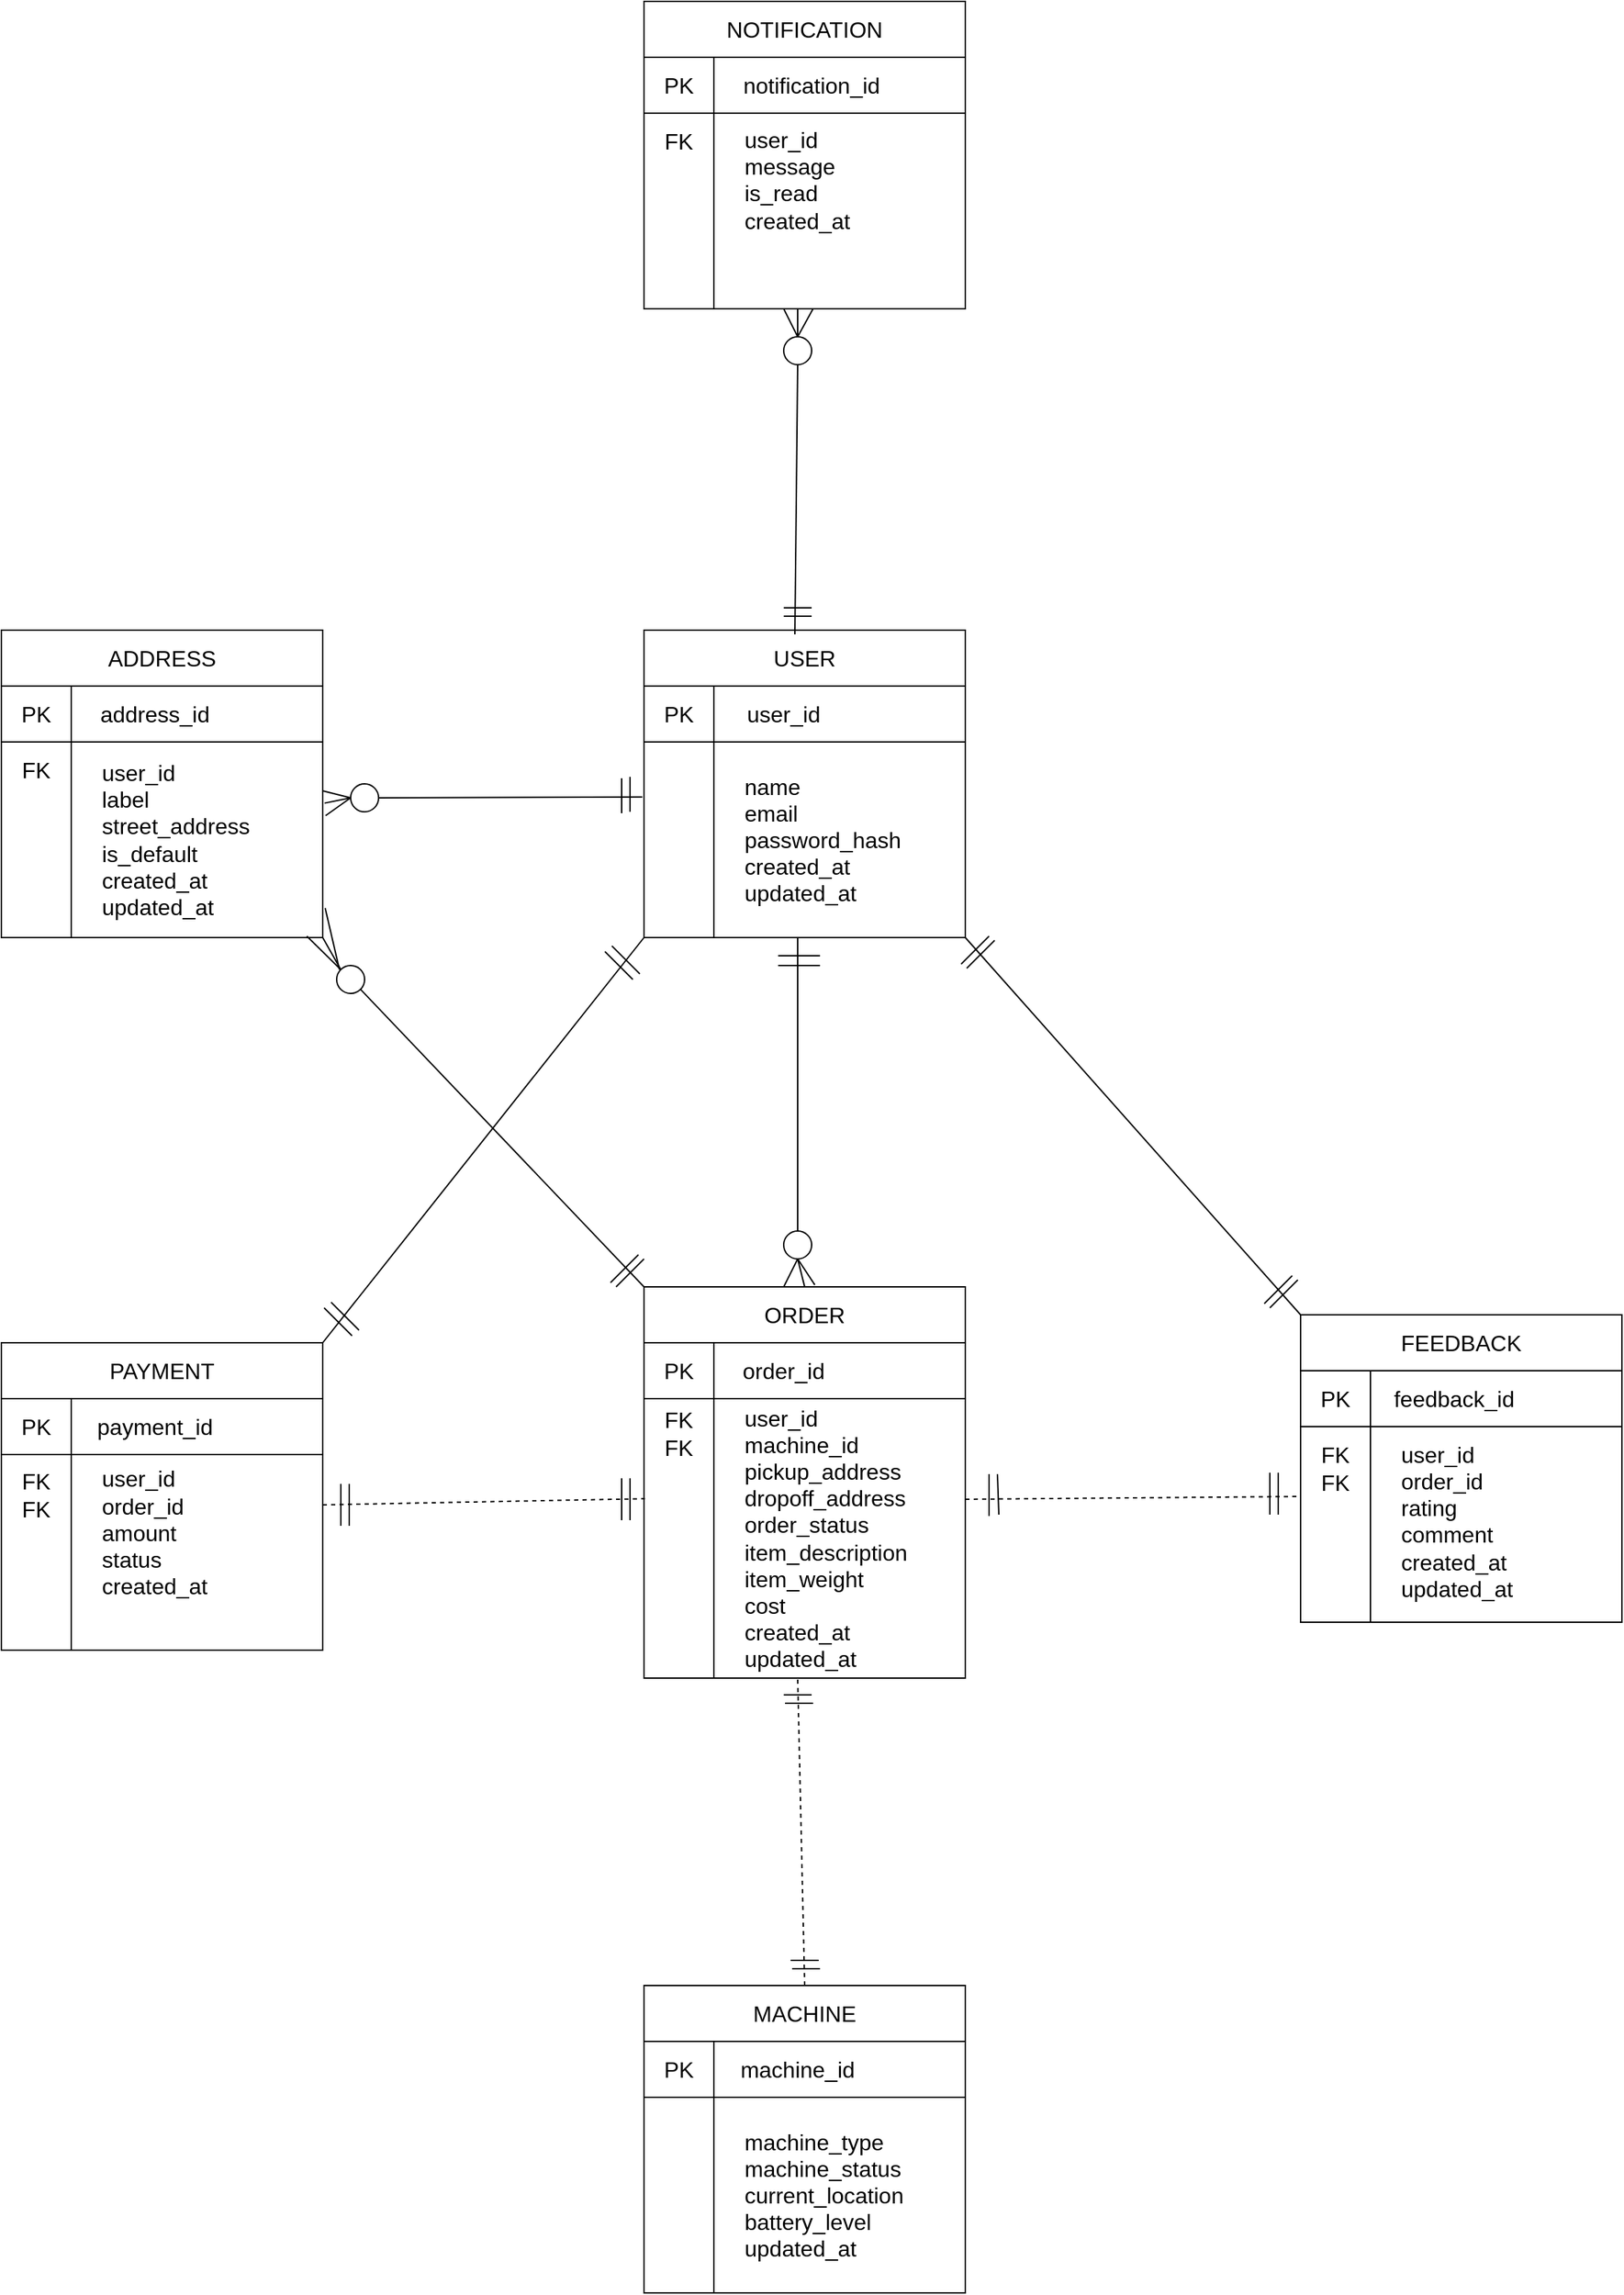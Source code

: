 <mxfile version="27.1.6">
  <diagram name="Page-1" id="q1ctMrB3MQEdgapWwK5I">
    <mxGraphModel dx="1759" dy="1870" grid="1" gridSize="10" guides="1" tooltips="1" connect="1" arrows="1" fold="1" page="1" pageScale="1" pageWidth="850" pageHeight="1100" math="0" shadow="0">
      <root>
        <mxCell id="0" />
        <mxCell id="1" parent="0" />
        <mxCell id="0UwFy1Bwz0Mm4Jx-iPy9-14" value="" style="shape=internalStorage;whiteSpace=wrap;html=1;backgroundOutline=1;dx=50;dy=40;" vertex="1" parent="1">
          <mxGeometry x="370" y="360" width="230" height="180" as="geometry" />
        </mxCell>
        <mxCell id="0UwFy1Bwz0Mm4Jx-iPy9-15" value="&lt;font style=&quot;font-size: 16px;&quot;&gt;PK&lt;/font&gt;" style="text;html=1;align=center;verticalAlign=middle;whiteSpace=wrap;rounded=0;" vertex="1" parent="1">
          <mxGeometry x="370" y="360" width="50" height="40" as="geometry" />
        </mxCell>
        <mxCell id="0UwFy1Bwz0Mm4Jx-iPy9-16" value="&lt;font style=&quot;font-size: 16px;&quot;&gt;user_id&lt;/font&gt;" style="text;html=1;align=center;verticalAlign=middle;whiteSpace=wrap;rounded=0;" vertex="1" parent="1">
          <mxGeometry x="420" y="360" width="100" height="40" as="geometry" />
        </mxCell>
        <mxCell id="0UwFy1Bwz0Mm4Jx-iPy9-17" value="&lt;div&gt;&lt;font style=&quot;font-size: 16px;&quot;&gt;name&lt;/font&gt;&lt;/div&gt;&lt;div&gt;&lt;font style=&quot;font-size: 16px;&quot;&gt;email&lt;/font&gt;&lt;/div&gt;&lt;div&gt;&lt;font style=&quot;font-size: 16px;&quot;&gt;password_hash&lt;/font&gt;&lt;/div&gt;&lt;div&gt;&lt;font style=&quot;font-size: 16px;&quot;&gt;created_at&lt;/font&gt;&lt;/div&gt;&lt;div&gt;&lt;font style=&quot;font-size: 16px;&quot;&gt;updated_at&lt;/font&gt;&lt;/div&gt;" style="text;html=1;align=left;verticalAlign=middle;whiteSpace=wrap;rounded=0;" vertex="1" parent="1">
          <mxGeometry x="440" y="400" width="160" height="140" as="geometry" />
        </mxCell>
        <mxCell id="0UwFy1Bwz0Mm4Jx-iPy9-18" value="" style="rounded=0;whiteSpace=wrap;html=1;" vertex="1" parent="1">
          <mxGeometry x="370" y="320" width="230" height="40" as="geometry" />
        </mxCell>
        <mxCell id="0UwFy1Bwz0Mm4Jx-iPy9-19" value="&lt;font style=&quot;font-size: 16px;&quot;&gt;USER&lt;/font&gt;" style="text;html=1;align=center;verticalAlign=middle;whiteSpace=wrap;rounded=0;" vertex="1" parent="1">
          <mxGeometry x="455" y="320" width="60" height="40" as="geometry" />
        </mxCell>
        <mxCell id="0UwFy1Bwz0Mm4Jx-iPy9-20" value="" style="shape=internalStorage;whiteSpace=wrap;html=1;backgroundOutline=1;dx=50;dy=40;" vertex="1" parent="1">
          <mxGeometry x="-90" y="360" width="230" height="180" as="geometry" />
        </mxCell>
        <mxCell id="0UwFy1Bwz0Mm4Jx-iPy9-21" value="&lt;font style=&quot;font-size: 16px;&quot;&gt;PK&lt;/font&gt;" style="text;html=1;align=center;verticalAlign=middle;whiteSpace=wrap;rounded=0;" vertex="1" parent="1">
          <mxGeometry x="-90" y="360" width="50" height="40" as="geometry" />
        </mxCell>
        <mxCell id="0UwFy1Bwz0Mm4Jx-iPy9-22" value="&lt;font style=&quot;font-size: 16px;&quot;&gt;address_id&lt;/font&gt;" style="text;html=1;align=center;verticalAlign=middle;whiteSpace=wrap;rounded=0;" vertex="1" parent="1">
          <mxGeometry x="-30" y="360" width="100" height="40" as="geometry" />
        </mxCell>
        <mxCell id="0UwFy1Bwz0Mm4Jx-iPy9-23" value="&lt;div&gt;&lt;font style=&quot;font-size: 16px;&quot;&gt;user_id&lt;/font&gt;&lt;/div&gt;&lt;div&gt;&lt;font style=&quot;font-size: 16px;&quot;&gt;label&lt;/font&gt;&lt;/div&gt;&lt;div&gt;&lt;font style=&quot;font-size: 16px;&quot;&gt;street_address&lt;/font&gt;&lt;/div&gt;&lt;div&gt;&lt;font style=&quot;font-size: 16px;&quot;&gt;is_default&lt;/font&gt;&lt;/div&gt;&lt;div&gt;&lt;font style=&quot;font-size: 16px;&quot;&gt;created_at&lt;/font&gt;&lt;/div&gt;&lt;div&gt;&lt;font style=&quot;font-size: 16px;&quot;&gt;updated_at&lt;/font&gt;&lt;/div&gt;" style="text;html=1;align=left;verticalAlign=middle;whiteSpace=wrap;rounded=0;" vertex="1" parent="1">
          <mxGeometry x="-20" y="400" width="160" height="140" as="geometry" />
        </mxCell>
        <mxCell id="0UwFy1Bwz0Mm4Jx-iPy9-24" value="" style="rounded=0;whiteSpace=wrap;html=1;" vertex="1" parent="1">
          <mxGeometry x="-90" y="320" width="230" height="40" as="geometry" />
        </mxCell>
        <mxCell id="0UwFy1Bwz0Mm4Jx-iPy9-25" value="&lt;font style=&quot;font-size: 16px;&quot;&gt;ADDRESS&lt;/font&gt;" style="text;html=1;align=center;verticalAlign=middle;whiteSpace=wrap;rounded=0;" vertex="1" parent="1">
          <mxGeometry x="-90" y="320" width="230" height="40" as="geometry" />
        </mxCell>
        <mxCell id="0UwFy1Bwz0Mm4Jx-iPy9-26" value="&lt;font style=&quot;font-size: 16px;&quot;&gt;FK&lt;/font&gt;" style="text;html=1;align=center;verticalAlign=middle;whiteSpace=wrap;rounded=0;" vertex="1" parent="1">
          <mxGeometry x="-90" y="400" width="50" height="40" as="geometry" />
        </mxCell>
        <mxCell id="0UwFy1Bwz0Mm4Jx-iPy9-27" value="" style="shape=internalStorage;whiteSpace=wrap;html=1;backgroundOutline=1;dx=50;dy=40;" vertex="1" parent="1">
          <mxGeometry x="370" y="1330" width="230" height="180" as="geometry" />
        </mxCell>
        <mxCell id="0UwFy1Bwz0Mm4Jx-iPy9-28" value="&lt;font style=&quot;font-size: 16px;&quot;&gt;PK&lt;/font&gt;" style="text;html=1;align=center;verticalAlign=middle;whiteSpace=wrap;rounded=0;" vertex="1" parent="1">
          <mxGeometry x="370" y="1330" width="50" height="40" as="geometry" />
        </mxCell>
        <mxCell id="0UwFy1Bwz0Mm4Jx-iPy9-29" value="&lt;font style=&quot;font-size: 16px;&quot;&gt;machine_id&lt;/font&gt;" style="text;html=1;align=center;verticalAlign=middle;whiteSpace=wrap;rounded=0;" vertex="1" parent="1">
          <mxGeometry x="420" y="1330" width="120" height="40" as="geometry" />
        </mxCell>
        <mxCell id="0UwFy1Bwz0Mm4Jx-iPy9-30" value="&lt;div&gt;&lt;font style=&quot;font-size: 16px;&quot;&gt;machine_type&lt;/font&gt;&lt;/div&gt;&lt;div&gt;&lt;font style=&quot;font-size: 16px;&quot;&gt;machine_status&lt;/font&gt;&lt;/div&gt;&lt;div&gt;&lt;font style=&quot;font-size: 16px;&quot;&gt;current_location&lt;/font&gt;&lt;/div&gt;&lt;div&gt;&lt;font style=&quot;font-size: 16px;&quot;&gt;battery_level&lt;/font&gt;&lt;/div&gt;&lt;div&gt;&lt;font style=&quot;font-size: 16px;&quot;&gt;updated_at&lt;/font&gt;&lt;/div&gt;" style="text;html=1;align=left;verticalAlign=middle;whiteSpace=wrap;rounded=0;" vertex="1" parent="1">
          <mxGeometry x="440" y="1370" width="160" height="140" as="geometry" />
        </mxCell>
        <mxCell id="0UwFy1Bwz0Mm4Jx-iPy9-31" value="" style="rounded=0;whiteSpace=wrap;html=1;" vertex="1" parent="1">
          <mxGeometry x="370" y="1290" width="230" height="40" as="geometry" />
        </mxCell>
        <mxCell id="0UwFy1Bwz0Mm4Jx-iPy9-32" value="&lt;font style=&quot;font-size: 16px;&quot;&gt;MACHINE&lt;/font&gt;" style="text;html=1;align=center;verticalAlign=middle;whiteSpace=wrap;rounded=0;" vertex="1" parent="1">
          <mxGeometry x="455" y="1290" width="60" height="40" as="geometry" />
        </mxCell>
        <mxCell id="0UwFy1Bwz0Mm4Jx-iPy9-33" value="" style="shape=internalStorage;whiteSpace=wrap;html=1;backgroundOutline=1;dx=50;dy=40;" vertex="1" parent="1">
          <mxGeometry x="370" y="830" width="230" height="240" as="geometry" />
        </mxCell>
        <mxCell id="0UwFy1Bwz0Mm4Jx-iPy9-34" value="&lt;font style=&quot;font-size: 16px;&quot;&gt;PK&lt;/font&gt;" style="text;html=1;align=center;verticalAlign=middle;whiteSpace=wrap;rounded=0;" vertex="1" parent="1">
          <mxGeometry x="370" y="830" width="50" height="40" as="geometry" />
        </mxCell>
        <mxCell id="0UwFy1Bwz0Mm4Jx-iPy9-35" value="&lt;font style=&quot;font-size: 16px;&quot;&gt;order_id&lt;/font&gt;" style="text;html=1;align=center;verticalAlign=middle;whiteSpace=wrap;rounded=0;" vertex="1" parent="1">
          <mxGeometry x="420" y="830" width="100" height="40" as="geometry" />
        </mxCell>
        <mxCell id="0UwFy1Bwz0Mm4Jx-iPy9-36" value="&lt;div&gt;&lt;font style=&quot;font-size: 16px;&quot;&gt;user_id&lt;/font&gt;&lt;/div&gt;&lt;div&gt;&lt;font style=&quot;font-size: 16px;&quot;&gt;machine_id&lt;/font&gt;&lt;/div&gt;&lt;div&gt;&lt;font style=&quot;font-size: 16px;&quot;&gt;pickup_address&lt;/font&gt;&lt;/div&gt;&lt;div&gt;&lt;font style=&quot;font-size: 16px;&quot;&gt;dropoff_address&lt;/font&gt;&lt;/div&gt;&lt;div&gt;&lt;font style=&quot;font-size: 16px;&quot;&gt;order_status&lt;/font&gt;&lt;/div&gt;&lt;div&gt;&lt;font style=&quot;font-size: 16px;&quot;&gt;item_description&lt;/font&gt;&lt;/div&gt;&lt;div&gt;&lt;font style=&quot;font-size: 16px;&quot;&gt;item_weight&lt;/font&gt;&lt;/div&gt;&lt;div&gt;&lt;font style=&quot;font-size: 16px;&quot;&gt;cost&lt;/font&gt;&lt;/div&gt;&lt;div&gt;&lt;font style=&quot;font-size: 16px;&quot;&gt;created_at&lt;/font&gt;&lt;/div&gt;&lt;div&gt;&lt;font style=&quot;font-size: 16px;&quot;&gt;updated_at&lt;/font&gt;&lt;/div&gt;" style="text;html=1;align=left;verticalAlign=middle;whiteSpace=wrap;rounded=0;" vertex="1" parent="1">
          <mxGeometry x="440" y="900" width="160" height="140" as="geometry" />
        </mxCell>
        <mxCell id="0UwFy1Bwz0Mm4Jx-iPy9-37" value="" style="rounded=0;whiteSpace=wrap;html=1;" vertex="1" parent="1">
          <mxGeometry x="370" y="790" width="230" height="40" as="geometry" />
        </mxCell>
        <mxCell id="0UwFy1Bwz0Mm4Jx-iPy9-38" value="&lt;font style=&quot;font-size: 16px;&quot;&gt;ORDER&lt;/font&gt;" style="text;html=1;align=center;verticalAlign=middle;whiteSpace=wrap;rounded=0;" vertex="1" parent="1">
          <mxGeometry x="455" y="790" width="60" height="40" as="geometry" />
        </mxCell>
        <mxCell id="0UwFy1Bwz0Mm4Jx-iPy9-39" value="&lt;div&gt;&lt;font style=&quot;font-size: 16px;&quot;&gt;FK&lt;/font&gt;&lt;/div&gt;&lt;div&gt;&lt;font style=&quot;font-size: 16px;&quot;&gt;FK&lt;/font&gt;&lt;/div&gt;" style="text;html=1;align=center;verticalAlign=middle;whiteSpace=wrap;rounded=0;" vertex="1" parent="1">
          <mxGeometry x="370" y="875" width="50" height="40" as="geometry" />
        </mxCell>
        <mxCell id="0UwFy1Bwz0Mm4Jx-iPy9-40" value="" style="shape=internalStorage;whiteSpace=wrap;html=1;backgroundOutline=1;dx=50;dy=40;" vertex="1" parent="1">
          <mxGeometry x="-90" y="870" width="230" height="180" as="geometry" />
        </mxCell>
        <mxCell id="0UwFy1Bwz0Mm4Jx-iPy9-41" value="&lt;font style=&quot;font-size: 16px;&quot;&gt;PK&lt;/font&gt;" style="text;html=1;align=center;verticalAlign=middle;whiteSpace=wrap;rounded=0;" vertex="1" parent="1">
          <mxGeometry x="-90" y="870" width="50" height="40" as="geometry" />
        </mxCell>
        <mxCell id="0UwFy1Bwz0Mm4Jx-iPy9-42" value="&lt;font style=&quot;font-size: 16px;&quot;&gt;payment_id&lt;/font&gt;" style="text;html=1;align=center;verticalAlign=middle;whiteSpace=wrap;rounded=0;" vertex="1" parent="1">
          <mxGeometry x="-30" y="870" width="100" height="40" as="geometry" />
        </mxCell>
        <mxCell id="0UwFy1Bwz0Mm4Jx-iPy9-43" value="&lt;div&gt;&lt;font style=&quot;font-size: 16px;&quot;&gt;user_id&lt;/font&gt;&lt;/div&gt;&lt;div&gt;&lt;font style=&quot;font-size: 16px;&quot;&gt;order_id&lt;/font&gt;&lt;/div&gt;&lt;div&gt;&lt;font style=&quot;font-size: 16px;&quot;&gt;amount&lt;/font&gt;&lt;/div&gt;&lt;div&gt;&lt;font style=&quot;font-size: 16px;&quot;&gt;status&lt;/font&gt;&lt;/div&gt;&lt;div&gt;&lt;font style=&quot;font-size: 16px;&quot;&gt;created_at&lt;/font&gt;&lt;/div&gt;&lt;div&gt;&lt;br&gt;&lt;/div&gt;" style="text;html=1;align=left;verticalAlign=middle;whiteSpace=wrap;rounded=0;" vertex="1" parent="1">
          <mxGeometry x="-20" y="910" width="160" height="126" as="geometry" />
        </mxCell>
        <mxCell id="0UwFy1Bwz0Mm4Jx-iPy9-44" value="" style="rounded=0;whiteSpace=wrap;html=1;" vertex="1" parent="1">
          <mxGeometry x="-90" y="830" width="230" height="40" as="geometry" />
        </mxCell>
        <mxCell id="0UwFy1Bwz0Mm4Jx-iPy9-45" value="&lt;font style=&quot;font-size: 16px;&quot;&gt;PAYMENT&lt;/font&gt;" style="text;html=1;align=center;verticalAlign=middle;whiteSpace=wrap;rounded=0;" vertex="1" parent="1">
          <mxGeometry x="-90" y="830" width="230" height="40" as="geometry" />
        </mxCell>
        <mxCell id="0UwFy1Bwz0Mm4Jx-iPy9-46" value="&lt;div&gt;&lt;font style=&quot;font-size: 16px;&quot;&gt;FK&lt;/font&gt;&lt;/div&gt;&lt;div&gt;&lt;font style=&quot;font-size: 16px;&quot;&gt;FK&lt;/font&gt;&lt;/div&gt;" style="text;html=1;align=center;verticalAlign=middle;whiteSpace=wrap;rounded=0;" vertex="1" parent="1">
          <mxGeometry x="-90" y="919" width="50" height="40" as="geometry" />
        </mxCell>
        <mxCell id="0UwFy1Bwz0Mm4Jx-iPy9-47" value="" style="shape=internalStorage;whiteSpace=wrap;html=1;backgroundOutline=1;dx=50;dy=40;" vertex="1" parent="1">
          <mxGeometry x="840" y="850" width="230" height="180" as="geometry" />
        </mxCell>
        <mxCell id="0UwFy1Bwz0Mm4Jx-iPy9-48" value="&lt;font style=&quot;font-size: 16px;&quot;&gt;PK&lt;/font&gt;" style="text;html=1;align=center;verticalAlign=middle;whiteSpace=wrap;rounded=0;" vertex="1" parent="1">
          <mxGeometry x="840" y="850" width="50" height="40" as="geometry" />
        </mxCell>
        <mxCell id="0UwFy1Bwz0Mm4Jx-iPy9-49" value="&lt;font style=&quot;font-size: 16px;&quot;&gt;feedback_id&lt;/font&gt;" style="text;html=1;align=center;verticalAlign=middle;whiteSpace=wrap;rounded=0;" vertex="1" parent="1">
          <mxGeometry x="900" y="850" width="100" height="40" as="geometry" />
        </mxCell>
        <mxCell id="0UwFy1Bwz0Mm4Jx-iPy9-50" value="&lt;div&gt;&lt;font style=&quot;font-size: 16px;&quot;&gt;user_id&lt;/font&gt;&lt;/div&gt;&lt;div&gt;&lt;font style=&quot;font-size: 16px;&quot;&gt;order_id&lt;/font&gt;&lt;/div&gt;&lt;div&gt;&lt;font style=&quot;font-size: 16px;&quot;&gt;rating&lt;/font&gt;&lt;/div&gt;&lt;div&gt;&lt;font style=&quot;font-size: 16px;&quot;&gt;comment&lt;/font&gt;&lt;/div&gt;&lt;div&gt;&lt;font style=&quot;font-size: 16px;&quot;&gt;created_at&lt;/font&gt;&lt;/div&gt;&lt;div&gt;&lt;font style=&quot;font-size: 16px;&quot;&gt;updated_at&lt;/font&gt;&lt;/div&gt;&lt;div&gt;&lt;br&gt;&lt;/div&gt;" style="text;html=1;align=left;verticalAlign=middle;whiteSpace=wrap;rounded=0;" vertex="1" parent="1">
          <mxGeometry x="910" y="900" width="160" height="130" as="geometry" />
        </mxCell>
        <mxCell id="0UwFy1Bwz0Mm4Jx-iPy9-51" value="" style="rounded=0;whiteSpace=wrap;html=1;" vertex="1" parent="1">
          <mxGeometry x="840" y="810" width="230" height="40" as="geometry" />
        </mxCell>
        <mxCell id="0UwFy1Bwz0Mm4Jx-iPy9-52" value="&lt;font style=&quot;font-size: 16px;&quot;&gt;FEEDBACK&lt;/font&gt;" style="text;html=1;align=center;verticalAlign=middle;whiteSpace=wrap;rounded=0;" vertex="1" parent="1">
          <mxGeometry x="840" y="810" width="230" height="40" as="geometry" />
        </mxCell>
        <mxCell id="0UwFy1Bwz0Mm4Jx-iPy9-53" value="&lt;div&gt;&lt;font style=&quot;font-size: 16px;&quot;&gt;FK&lt;/font&gt;&lt;/div&gt;&lt;div&gt;&lt;font style=&quot;font-size: 16px;&quot;&gt;FK&lt;/font&gt;&lt;/div&gt;" style="text;html=1;align=center;verticalAlign=middle;whiteSpace=wrap;rounded=0;" vertex="1" parent="1">
          <mxGeometry x="840" y="900" width="50" height="40" as="geometry" />
        </mxCell>
        <mxCell id="0UwFy1Bwz0Mm4Jx-iPy9-54" value="" style="shape=internalStorage;whiteSpace=wrap;html=1;backgroundOutline=1;dx=50;dy=40;" vertex="1" parent="1">
          <mxGeometry x="370" y="-90" width="230" height="180" as="geometry" />
        </mxCell>
        <mxCell id="0UwFy1Bwz0Mm4Jx-iPy9-55" value="&lt;font style=&quot;font-size: 16px;&quot;&gt;PK&lt;/font&gt;" style="text;html=1;align=center;verticalAlign=middle;whiteSpace=wrap;rounded=0;" vertex="1" parent="1">
          <mxGeometry x="370" y="-90" width="50" height="40" as="geometry" />
        </mxCell>
        <mxCell id="0UwFy1Bwz0Mm4Jx-iPy9-56" value="&lt;font style=&quot;font-size: 16px;&quot;&gt;notification_id&lt;/font&gt;" style="text;html=1;align=center;verticalAlign=middle;whiteSpace=wrap;rounded=0;" vertex="1" parent="1">
          <mxGeometry x="445" y="-90" width="90" height="40" as="geometry" />
        </mxCell>
        <mxCell id="0UwFy1Bwz0Mm4Jx-iPy9-57" value="&lt;div&gt;&lt;font style=&quot;font-size: 16px;&quot;&gt;user_id&lt;/font&gt;&lt;/div&gt;&lt;div&gt;&lt;font style=&quot;font-size: 16px;&quot;&gt;message&lt;/font&gt;&lt;/div&gt;&lt;div&gt;&lt;font style=&quot;font-size: 16px;&quot;&gt;is_read&lt;/font&gt;&lt;/div&gt;&lt;div&gt;&lt;font style=&quot;font-size: 16px;&quot;&gt;created_at&lt;/font&gt;&lt;/div&gt;&lt;div&gt;&lt;br&gt;&lt;/div&gt;" style="text;html=1;align=left;verticalAlign=middle;whiteSpace=wrap;rounded=0;" vertex="1" parent="1">
          <mxGeometry x="440" y="-65" width="160" height="140" as="geometry" />
        </mxCell>
        <mxCell id="0UwFy1Bwz0Mm4Jx-iPy9-58" value="" style="rounded=0;whiteSpace=wrap;html=1;" vertex="1" parent="1">
          <mxGeometry x="370" y="-130" width="230" height="40" as="geometry" />
        </mxCell>
        <mxCell id="0UwFy1Bwz0Mm4Jx-iPy9-59" value="&lt;font style=&quot;font-size: 16px;&quot;&gt;NOTIFICATION&lt;/font&gt;" style="text;html=1;align=center;verticalAlign=middle;whiteSpace=wrap;rounded=0;" vertex="1" parent="1">
          <mxGeometry x="370" y="-130" width="230" height="40" as="geometry" />
        </mxCell>
        <mxCell id="0UwFy1Bwz0Mm4Jx-iPy9-60" value="&lt;font style=&quot;font-size: 16px;&quot;&gt;FK&lt;/font&gt;" style="text;html=1;align=center;verticalAlign=middle;whiteSpace=wrap;rounded=0;" vertex="1" parent="1">
          <mxGeometry x="370" y="-50" width="50" height="40" as="geometry" />
        </mxCell>
        <mxCell id="0UwFy1Bwz0Mm4Jx-iPy9-61" value="" style="ellipse;whiteSpace=wrap;html=1;aspect=fixed;" vertex="1" parent="1">
          <mxGeometry x="470" y="110" width="20" height="20" as="geometry" />
        </mxCell>
        <mxCell id="0UwFy1Bwz0Mm4Jx-iPy9-63" value="" style="endArrow=none;html=1;rounded=0;exitX=0.5;exitY=0;exitDx=0;exitDy=0;" edge="1" parent="1" source="0UwFy1Bwz0Mm4Jx-iPy9-61">
          <mxGeometry width="50" height="50" relative="1" as="geometry">
            <mxPoint x="430" y="140" as="sourcePoint" />
            <mxPoint x="480" y="90" as="targetPoint" />
          </mxGeometry>
        </mxCell>
        <mxCell id="0UwFy1Bwz0Mm4Jx-iPy9-64" value="" style="endArrow=none;html=1;rounded=0;exitX=0.5;exitY=0;exitDx=0;exitDy=0;" edge="1" parent="1" source="0UwFy1Bwz0Mm4Jx-iPy9-61">
          <mxGeometry width="50" height="50" relative="1" as="geometry">
            <mxPoint x="491" y="110" as="sourcePoint" />
            <mxPoint x="491" y="90" as="targetPoint" />
          </mxGeometry>
        </mxCell>
        <mxCell id="0UwFy1Bwz0Mm4Jx-iPy9-65" value="" style="endArrow=none;html=1;rounded=0;exitX=0.5;exitY=0;exitDx=0;exitDy=0;entryX=0.5;entryY=0;entryDx=0;entryDy=0;" edge="1" parent="1" target="0UwFy1Bwz0Mm4Jx-iPy9-61">
          <mxGeometry width="50" height="50" relative="1" as="geometry">
            <mxPoint x="470" y="90" as="sourcePoint" />
            <mxPoint x="459" y="110" as="targetPoint" />
          </mxGeometry>
        </mxCell>
        <mxCell id="0UwFy1Bwz0Mm4Jx-iPy9-66" value="" style="endArrow=none;html=1;rounded=0;" edge="1" parent="1">
          <mxGeometry width="50" height="50" relative="1" as="geometry">
            <mxPoint x="478" y="323" as="sourcePoint" />
            <mxPoint x="480" y="130" as="targetPoint" />
          </mxGeometry>
        </mxCell>
        <mxCell id="0UwFy1Bwz0Mm4Jx-iPy9-67" value="" style="endArrow=none;html=1;rounded=0;" edge="1" parent="1">
          <mxGeometry width="50" height="50" relative="1" as="geometry">
            <mxPoint x="470" y="310" as="sourcePoint" />
            <mxPoint x="490" y="310" as="targetPoint" />
            <Array as="points">
              <mxPoint x="490" y="310" />
            </Array>
          </mxGeometry>
        </mxCell>
        <mxCell id="0UwFy1Bwz0Mm4Jx-iPy9-68" value="" style="endArrow=none;html=1;rounded=0;" edge="1" parent="1">
          <mxGeometry width="50" height="50" relative="1" as="geometry">
            <mxPoint x="470" y="304" as="sourcePoint" />
            <mxPoint x="490" y="304" as="targetPoint" />
            <Array as="points">
              <mxPoint x="490" y="304" />
            </Array>
          </mxGeometry>
        </mxCell>
        <mxCell id="0UwFy1Bwz0Mm4Jx-iPy9-81" value="" style="ellipse;whiteSpace=wrap;html=1;aspect=fixed;" vertex="1" parent="1">
          <mxGeometry x="160" y="430" width="20" height="20" as="geometry" />
        </mxCell>
        <mxCell id="0UwFy1Bwz0Mm4Jx-iPy9-82" value="" style="endArrow=none;html=1;rounded=0;entryX=-0.005;entryY=0.441;entryDx=0;entryDy=0;entryPerimeter=0;" edge="1" parent="1" target="0UwFy1Bwz0Mm4Jx-iPy9-14">
          <mxGeometry width="50" height="50" relative="1" as="geometry">
            <mxPoint x="180" y="440" as="sourcePoint" />
            <mxPoint x="230" y="390" as="targetPoint" />
          </mxGeometry>
        </mxCell>
        <mxCell id="0UwFy1Bwz0Mm4Jx-iPy9-83" value="" style="endArrow=none;html=1;rounded=0;exitX=1;exitY=0.25;exitDx=0;exitDy=0;" edge="1" parent="1" source="0UwFy1Bwz0Mm4Jx-iPy9-23">
          <mxGeometry width="50" height="50" relative="1" as="geometry">
            <mxPoint x="110" y="490" as="sourcePoint" />
            <mxPoint x="160" y="440" as="targetPoint" />
          </mxGeometry>
        </mxCell>
        <mxCell id="0UwFy1Bwz0Mm4Jx-iPy9-84" value="" style="endArrow=none;html=1;rounded=0;exitX=1.008;exitY=0.313;exitDx=0;exitDy=0;exitPerimeter=0;" edge="1" parent="1" source="0UwFy1Bwz0Mm4Jx-iPy9-23">
          <mxGeometry width="50" height="50" relative="1" as="geometry">
            <mxPoint x="110" y="490" as="sourcePoint" />
            <mxPoint x="160" y="440" as="targetPoint" />
          </mxGeometry>
        </mxCell>
        <mxCell id="0UwFy1Bwz0Mm4Jx-iPy9-85" value="" style="endArrow=none;html=1;rounded=0;exitX=1.013;exitY=0.377;exitDx=0;exitDy=0;exitPerimeter=0;" edge="1" parent="1" source="0UwFy1Bwz0Mm4Jx-iPy9-23">
          <mxGeometry width="50" height="50" relative="1" as="geometry">
            <mxPoint x="110" y="490" as="sourcePoint" />
            <mxPoint x="160" y="440" as="targetPoint" />
          </mxGeometry>
        </mxCell>
        <mxCell id="0UwFy1Bwz0Mm4Jx-iPy9-86" value="" style="endArrow=none;html=1;rounded=0;" edge="1" parent="1">
          <mxGeometry width="50" height="50" relative="1" as="geometry">
            <mxPoint x="360" y="450" as="sourcePoint" />
            <mxPoint x="360" y="425" as="targetPoint" />
          </mxGeometry>
        </mxCell>
        <mxCell id="0UwFy1Bwz0Mm4Jx-iPy9-87" value="" style="endArrow=none;html=1;rounded=0;" edge="1" parent="1">
          <mxGeometry width="50" height="50" relative="1" as="geometry">
            <mxPoint x="354" y="451" as="sourcePoint" />
            <mxPoint x="354" y="426" as="targetPoint" />
          </mxGeometry>
        </mxCell>
        <mxCell id="0UwFy1Bwz0Mm4Jx-iPy9-88" value="" style="ellipse;whiteSpace=wrap;html=1;aspect=fixed;" vertex="1" parent="1">
          <mxGeometry x="470" y="750" width="20" height="20" as="geometry" />
        </mxCell>
        <mxCell id="0UwFy1Bwz0Mm4Jx-iPy9-89" value="" style="endArrow=none;html=1;rounded=0;" edge="1" parent="1">
          <mxGeometry width="50" height="50" relative="1" as="geometry">
            <mxPoint x="470" y="790" as="sourcePoint" />
            <mxPoint x="480" y="770" as="targetPoint" />
          </mxGeometry>
        </mxCell>
        <mxCell id="0UwFy1Bwz0Mm4Jx-iPy9-90" value="" style="endArrow=none;html=1;rounded=0;exitX=0.621;exitY=-0.036;exitDx=0;exitDy=0;exitPerimeter=0;" edge="1" parent="1" source="0UwFy1Bwz0Mm4Jx-iPy9-38">
          <mxGeometry width="50" height="50" relative="1" as="geometry">
            <mxPoint x="430" y="820" as="sourcePoint" />
            <mxPoint x="480" y="770" as="targetPoint" />
          </mxGeometry>
        </mxCell>
        <mxCell id="0UwFy1Bwz0Mm4Jx-iPy9-91" value="" style="endArrow=none;html=1;rounded=0;exitX=0.5;exitY=0;exitDx=0;exitDy=0;" edge="1" parent="1" source="0UwFy1Bwz0Mm4Jx-iPy9-38">
          <mxGeometry width="50" height="50" relative="1" as="geometry">
            <mxPoint x="430" y="820" as="sourcePoint" />
            <mxPoint x="480" y="770" as="targetPoint" />
          </mxGeometry>
        </mxCell>
        <mxCell id="0UwFy1Bwz0Mm4Jx-iPy9-92" value="" style="endArrow=none;html=1;rounded=0;entryX=0.25;entryY=1;entryDx=0;entryDy=0;" edge="1" parent="1" target="0UwFy1Bwz0Mm4Jx-iPy9-17">
          <mxGeometry width="50" height="50" relative="1" as="geometry">
            <mxPoint x="480" y="750" as="sourcePoint" />
            <mxPoint x="530" y="700" as="targetPoint" />
          </mxGeometry>
        </mxCell>
        <mxCell id="0UwFy1Bwz0Mm4Jx-iPy9-93" value="" style="endArrow=none;html=1;rounded=0;" edge="1" parent="1">
          <mxGeometry width="50" height="50" relative="1" as="geometry">
            <mxPoint x="466" y="553" as="sourcePoint" />
            <mxPoint x="496" y="553" as="targetPoint" />
          </mxGeometry>
        </mxCell>
        <mxCell id="0UwFy1Bwz0Mm4Jx-iPy9-94" value="" style="endArrow=none;html=1;rounded=0;" edge="1" parent="1">
          <mxGeometry width="50" height="50" relative="1" as="geometry">
            <mxPoint x="466" y="560" as="sourcePoint" />
            <mxPoint x="496" y="560" as="targetPoint" />
          </mxGeometry>
        </mxCell>
        <mxCell id="0UwFy1Bwz0Mm4Jx-iPy9-95" value="" style="endArrow=none;dashed=1;html=1;rounded=0;entryX=0.003;entryY=0.465;entryDx=0;entryDy=0;entryPerimeter=0;" edge="1" parent="1" target="0UwFy1Bwz0Mm4Jx-iPy9-33">
          <mxGeometry width="50" height="50" relative="1" as="geometry">
            <mxPoint x="140" y="946" as="sourcePoint" />
            <mxPoint x="190" y="896" as="targetPoint" />
          </mxGeometry>
        </mxCell>
        <mxCell id="0UwFy1Bwz0Mm4Jx-iPy9-96" value="" style="endArrow=none;html=1;rounded=0;" edge="1" parent="1">
          <mxGeometry width="50" height="50" relative="1" as="geometry">
            <mxPoint x="153" y="961" as="sourcePoint" />
            <mxPoint x="153" y="931" as="targetPoint" />
          </mxGeometry>
        </mxCell>
        <mxCell id="0UwFy1Bwz0Mm4Jx-iPy9-97" value="" style="endArrow=none;html=1;rounded=0;" edge="1" parent="1">
          <mxGeometry width="50" height="50" relative="1" as="geometry">
            <mxPoint x="159" y="961" as="sourcePoint" />
            <mxPoint x="159" y="931" as="targetPoint" />
          </mxGeometry>
        </mxCell>
        <mxCell id="0UwFy1Bwz0Mm4Jx-iPy9-98" value="" style="endArrow=none;html=1;rounded=0;" edge="1" parent="1">
          <mxGeometry width="50" height="50" relative="1" as="geometry">
            <mxPoint x="354" y="957" as="sourcePoint" />
            <mxPoint x="354" y="927" as="targetPoint" />
          </mxGeometry>
        </mxCell>
        <mxCell id="0UwFy1Bwz0Mm4Jx-iPy9-99" value="" style="endArrow=none;html=1;rounded=0;" edge="1" parent="1">
          <mxGeometry width="50" height="50" relative="1" as="geometry">
            <mxPoint x="360" y="957" as="sourcePoint" />
            <mxPoint x="360" y="927" as="targetPoint" />
          </mxGeometry>
        </mxCell>
        <mxCell id="0UwFy1Bwz0Mm4Jx-iPy9-104" value="" style="endArrow=none;html=1;rounded=0;" edge="1" parent="1">
          <mxGeometry width="50" height="50" relative="1" as="geometry">
            <mxPoint x="617" y="954" as="sourcePoint" />
            <mxPoint x="617" y="924" as="targetPoint" />
          </mxGeometry>
        </mxCell>
        <mxCell id="0UwFy1Bwz0Mm4Jx-iPy9-105" value="" style="endArrow=none;html=1;rounded=0;" edge="1" parent="1">
          <mxGeometry width="50" height="50" relative="1" as="geometry">
            <mxPoint x="624" y="953" as="sourcePoint" />
            <mxPoint x="623" y="924" as="targetPoint" />
          </mxGeometry>
        </mxCell>
        <mxCell id="0UwFy1Bwz0Mm4Jx-iPy9-106" value="" style="endArrow=none;html=1;rounded=0;" edge="1" parent="1">
          <mxGeometry width="50" height="50" relative="1" as="geometry">
            <mxPoint x="818" y="953" as="sourcePoint" />
            <mxPoint x="818" y="923" as="targetPoint" />
          </mxGeometry>
        </mxCell>
        <mxCell id="0UwFy1Bwz0Mm4Jx-iPy9-107" value="" style="endArrow=none;html=1;rounded=0;" edge="1" parent="1">
          <mxGeometry width="50" height="50" relative="1" as="geometry">
            <mxPoint x="824" y="953" as="sourcePoint" />
            <mxPoint x="824" y="923" as="targetPoint" />
          </mxGeometry>
        </mxCell>
        <mxCell id="0UwFy1Bwz0Mm4Jx-iPy9-108" value="" style="endArrow=none;dashed=1;html=1;rounded=0;entryX=0;entryY=1;entryDx=0;entryDy=0;" edge="1" parent="1" target="0UwFy1Bwz0Mm4Jx-iPy9-53">
          <mxGeometry width="50" height="50" relative="1" as="geometry">
            <mxPoint x="600" y="942" as="sourcePoint" />
            <mxPoint x="831" y="938" as="targetPoint" />
          </mxGeometry>
        </mxCell>
        <mxCell id="0UwFy1Bwz0Mm4Jx-iPy9-109" value="" style="endArrow=none;dashed=1;html=1;rounded=0;exitX=0.5;exitY=0;exitDx=0;exitDy=0;" edge="1" parent="1" source="0UwFy1Bwz0Mm4Jx-iPy9-32">
          <mxGeometry width="50" height="50" relative="1" as="geometry">
            <mxPoint x="430" y="1120" as="sourcePoint" />
            <mxPoint x="480" y="1070" as="targetPoint" />
          </mxGeometry>
        </mxCell>
        <mxCell id="0UwFy1Bwz0Mm4Jx-iPy9-110" value="" style="endArrow=none;html=1;rounded=0;" edge="1" parent="1">
          <mxGeometry width="50" height="50" relative="1" as="geometry">
            <mxPoint x="470" y="1082" as="sourcePoint" />
            <mxPoint x="490" y="1082" as="targetPoint" />
          </mxGeometry>
        </mxCell>
        <mxCell id="0UwFy1Bwz0Mm4Jx-iPy9-111" value="" style="endArrow=none;html=1;rounded=0;" edge="1" parent="1">
          <mxGeometry width="50" height="50" relative="1" as="geometry">
            <mxPoint x="471" y="1088" as="sourcePoint" />
            <mxPoint x="491" y="1088" as="targetPoint" />
          </mxGeometry>
        </mxCell>
        <mxCell id="0UwFy1Bwz0Mm4Jx-iPy9-112" value="" style="endArrow=none;html=1;rounded=0;" edge="1" parent="1">
          <mxGeometry width="50" height="50" relative="1" as="geometry">
            <mxPoint x="475" y="1272" as="sourcePoint" />
            <mxPoint x="495" y="1272" as="targetPoint" />
          </mxGeometry>
        </mxCell>
        <mxCell id="0UwFy1Bwz0Mm4Jx-iPy9-113" value="" style="endArrow=none;html=1;rounded=0;" edge="1" parent="1">
          <mxGeometry width="50" height="50" relative="1" as="geometry">
            <mxPoint x="476" y="1278" as="sourcePoint" />
            <mxPoint x="496" y="1278" as="targetPoint" />
          </mxGeometry>
        </mxCell>
        <mxCell id="0UwFy1Bwz0Mm4Jx-iPy9-114" value="" style="endArrow=none;html=1;rounded=0;entryX=0;entryY=1;entryDx=0;entryDy=0;exitX=1;exitY=0;exitDx=0;exitDy=0;" edge="1" parent="1" source="0UwFy1Bwz0Mm4Jx-iPy9-45" target="0UwFy1Bwz0Mm4Jx-iPy9-14">
          <mxGeometry width="50" height="50" relative="1" as="geometry">
            <mxPoint x="200" y="780" as="sourcePoint" />
            <mxPoint x="250" y="730" as="targetPoint" />
          </mxGeometry>
        </mxCell>
        <mxCell id="0UwFy1Bwz0Mm4Jx-iPy9-115" value="" style="endArrow=none;html=1;rounded=0;" edge="1" parent="1">
          <mxGeometry width="50" height="50" relative="1" as="geometry">
            <mxPoint x="141" y="805" as="sourcePoint" />
            <mxPoint x="161" y="825" as="targetPoint" />
          </mxGeometry>
        </mxCell>
        <mxCell id="0UwFy1Bwz0Mm4Jx-iPy9-116" value="" style="endArrow=none;html=1;rounded=0;" edge="1" parent="1">
          <mxGeometry width="50" height="50" relative="1" as="geometry">
            <mxPoint x="146" y="801" as="sourcePoint" />
            <mxPoint x="166" y="821" as="targetPoint" />
          </mxGeometry>
        </mxCell>
        <mxCell id="0UwFy1Bwz0Mm4Jx-iPy9-117" value="" style="endArrow=none;html=1;rounded=0;" edge="1" parent="1">
          <mxGeometry width="50" height="50" relative="1" as="geometry">
            <mxPoint x="342" y="550" as="sourcePoint" />
            <mxPoint x="362" y="570" as="targetPoint" />
          </mxGeometry>
        </mxCell>
        <mxCell id="0UwFy1Bwz0Mm4Jx-iPy9-118" value="" style="endArrow=none;html=1;rounded=0;" edge="1" parent="1">
          <mxGeometry width="50" height="50" relative="1" as="geometry">
            <mxPoint x="347" y="546" as="sourcePoint" />
            <mxPoint x="367" y="566" as="targetPoint" />
          </mxGeometry>
        </mxCell>
        <mxCell id="0UwFy1Bwz0Mm4Jx-iPy9-119" value="" style="endArrow=none;html=1;rounded=0;entryX=0;entryY=0;entryDx=0;entryDy=0;exitX=1;exitY=1;exitDx=0;exitDy=0;" edge="1" parent="1" source="0UwFy1Bwz0Mm4Jx-iPy9-17" target="0UwFy1Bwz0Mm4Jx-iPy9-52">
          <mxGeometry width="50" height="50" relative="1" as="geometry">
            <mxPoint x="760" y="780" as="sourcePoint" />
            <mxPoint x="810" y="730" as="targetPoint" />
          </mxGeometry>
        </mxCell>
        <mxCell id="0UwFy1Bwz0Mm4Jx-iPy9-120" value="" style="endArrow=none;html=1;rounded=0;" edge="1" parent="1">
          <mxGeometry width="50" height="50" relative="1" as="geometry">
            <mxPoint x="814" y="802" as="sourcePoint" />
            <mxPoint x="834" y="782" as="targetPoint" />
          </mxGeometry>
        </mxCell>
        <mxCell id="0UwFy1Bwz0Mm4Jx-iPy9-121" value="" style="endArrow=none;html=1;rounded=0;" edge="1" parent="1">
          <mxGeometry width="50" height="50" relative="1" as="geometry">
            <mxPoint x="818" y="805" as="sourcePoint" />
            <mxPoint x="838" y="785" as="targetPoint" />
          </mxGeometry>
        </mxCell>
        <mxCell id="0UwFy1Bwz0Mm4Jx-iPy9-122" value="" style="endArrow=none;html=1;rounded=0;" edge="1" parent="1">
          <mxGeometry width="50" height="50" relative="1" as="geometry">
            <mxPoint x="597" y="559" as="sourcePoint" />
            <mxPoint x="617" y="539" as="targetPoint" />
          </mxGeometry>
        </mxCell>
        <mxCell id="0UwFy1Bwz0Mm4Jx-iPy9-123" value="" style="endArrow=none;html=1;rounded=0;" edge="1" parent="1">
          <mxGeometry width="50" height="50" relative="1" as="geometry">
            <mxPoint x="601" y="562" as="sourcePoint" />
            <mxPoint x="621" y="542" as="targetPoint" />
          </mxGeometry>
        </mxCell>
        <mxCell id="0UwFy1Bwz0Mm4Jx-iPy9-124" value="" style="ellipse;whiteSpace=wrap;html=1;aspect=fixed;" vertex="1" parent="1">
          <mxGeometry x="150" y="560" width="20" height="20" as="geometry" />
        </mxCell>
        <mxCell id="0UwFy1Bwz0Mm4Jx-iPy9-125" value="" style="endArrow=none;html=1;rounded=0;entryX=1;entryY=1;entryDx=0;entryDy=0;exitX=0;exitY=0;exitDx=0;exitDy=0;" edge="1" parent="1" source="0UwFy1Bwz0Mm4Jx-iPy9-124" target="0UwFy1Bwz0Mm4Jx-iPy9-23">
          <mxGeometry width="50" height="50" relative="1" as="geometry">
            <mxPoint x="300" y="670" as="sourcePoint" />
            <mxPoint x="350" y="620" as="targetPoint" />
          </mxGeometry>
        </mxCell>
        <mxCell id="0UwFy1Bwz0Mm4Jx-iPy9-126" value="" style="endArrow=none;html=1;rounded=0;entryX=1.011;entryY=0.849;entryDx=0;entryDy=0;entryPerimeter=0;" edge="1" parent="1" target="0UwFy1Bwz0Mm4Jx-iPy9-23">
          <mxGeometry width="50" height="50" relative="1" as="geometry">
            <mxPoint x="152" y="563" as="sourcePoint" />
            <mxPoint x="202" y="513" as="targetPoint" />
          </mxGeometry>
        </mxCell>
        <mxCell id="0UwFy1Bwz0Mm4Jx-iPy9-127" value="" style="endArrow=none;html=1;rounded=0;exitX=0.929;exitY=0.993;exitDx=0;exitDy=0;exitPerimeter=0;" edge="1" parent="1" source="0UwFy1Bwz0Mm4Jx-iPy9-23">
          <mxGeometry width="50" height="50" relative="1" as="geometry">
            <mxPoint x="102" y="612" as="sourcePoint" />
            <mxPoint x="152" y="562" as="targetPoint" />
          </mxGeometry>
        </mxCell>
        <mxCell id="0UwFy1Bwz0Mm4Jx-iPy9-128" value="" style="endArrow=none;html=1;rounded=0;entryX=1;entryY=1;entryDx=0;entryDy=0;exitX=0;exitY=0;exitDx=0;exitDy=0;" edge="1" parent="1" source="0UwFy1Bwz0Mm4Jx-iPy9-37" target="0UwFy1Bwz0Mm4Jx-iPy9-124">
          <mxGeometry width="50" height="50" relative="1" as="geometry">
            <mxPoint x="300" y="670" as="sourcePoint" />
            <mxPoint x="350" y="620" as="targetPoint" />
          </mxGeometry>
        </mxCell>
        <mxCell id="0UwFy1Bwz0Mm4Jx-iPy9-129" value="" style="endArrow=none;html=1;rounded=0;" edge="1" parent="1">
          <mxGeometry width="50" height="50" relative="1" as="geometry">
            <mxPoint x="346" y="787" as="sourcePoint" />
            <mxPoint x="366" y="767" as="targetPoint" />
          </mxGeometry>
        </mxCell>
        <mxCell id="0UwFy1Bwz0Mm4Jx-iPy9-130" value="" style="endArrow=none;html=1;rounded=0;" edge="1" parent="1">
          <mxGeometry width="50" height="50" relative="1" as="geometry">
            <mxPoint x="350" y="790" as="sourcePoint" />
            <mxPoint x="370" y="770" as="targetPoint" />
          </mxGeometry>
        </mxCell>
      </root>
    </mxGraphModel>
  </diagram>
</mxfile>
